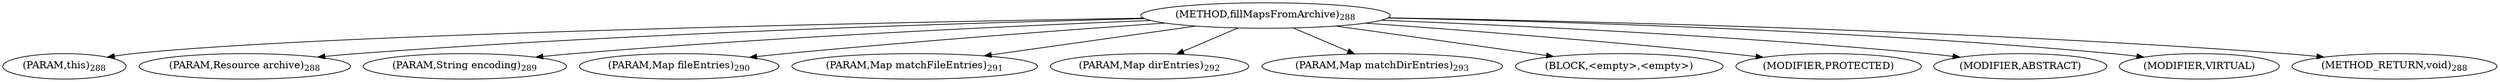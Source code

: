 digraph "fillMapsFromArchive" {  
"429" [label = <(METHOD,fillMapsFromArchive)<SUB>288</SUB>> ]
"430" [label = <(PARAM,this)<SUB>288</SUB>> ]
"431" [label = <(PARAM,Resource archive)<SUB>288</SUB>> ]
"432" [label = <(PARAM,String encoding)<SUB>289</SUB>> ]
"433" [label = <(PARAM,Map fileEntries)<SUB>290</SUB>> ]
"434" [label = <(PARAM,Map matchFileEntries)<SUB>291</SUB>> ]
"435" [label = <(PARAM,Map dirEntries)<SUB>292</SUB>> ]
"436" [label = <(PARAM,Map matchDirEntries)<SUB>293</SUB>> ]
"437" [label = <(BLOCK,&lt;empty&gt;,&lt;empty&gt;)> ]
"438" [label = <(MODIFIER,PROTECTED)> ]
"439" [label = <(MODIFIER,ABSTRACT)> ]
"440" [label = <(MODIFIER,VIRTUAL)> ]
"441" [label = <(METHOD_RETURN,void)<SUB>288</SUB>> ]
  "429" -> "430" 
  "429" -> "431" 
  "429" -> "432" 
  "429" -> "433" 
  "429" -> "434" 
  "429" -> "435" 
  "429" -> "436" 
  "429" -> "437" 
  "429" -> "438" 
  "429" -> "439" 
  "429" -> "440" 
  "429" -> "441" 
}
